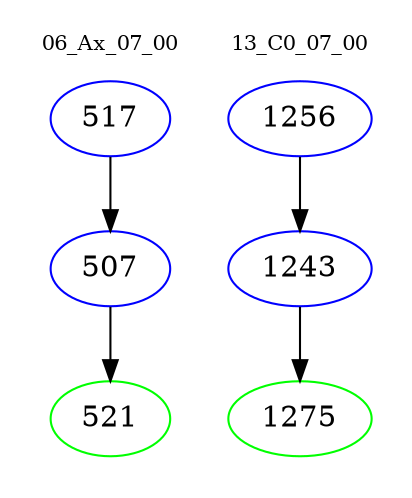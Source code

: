 digraph{
subgraph cluster_0 {
color = white
label = "06_Ax_07_00";
fontsize=10;
T0_517 [label="517", color="blue"]
T0_517 -> T0_507 [color="black"]
T0_507 [label="507", color="blue"]
T0_507 -> T0_521 [color="black"]
T0_521 [label="521", color="green"]
}
subgraph cluster_1 {
color = white
label = "13_C0_07_00";
fontsize=10;
T1_1256 [label="1256", color="blue"]
T1_1256 -> T1_1243 [color="black"]
T1_1243 [label="1243", color="blue"]
T1_1243 -> T1_1275 [color="black"]
T1_1275 [label="1275", color="green"]
}
}
